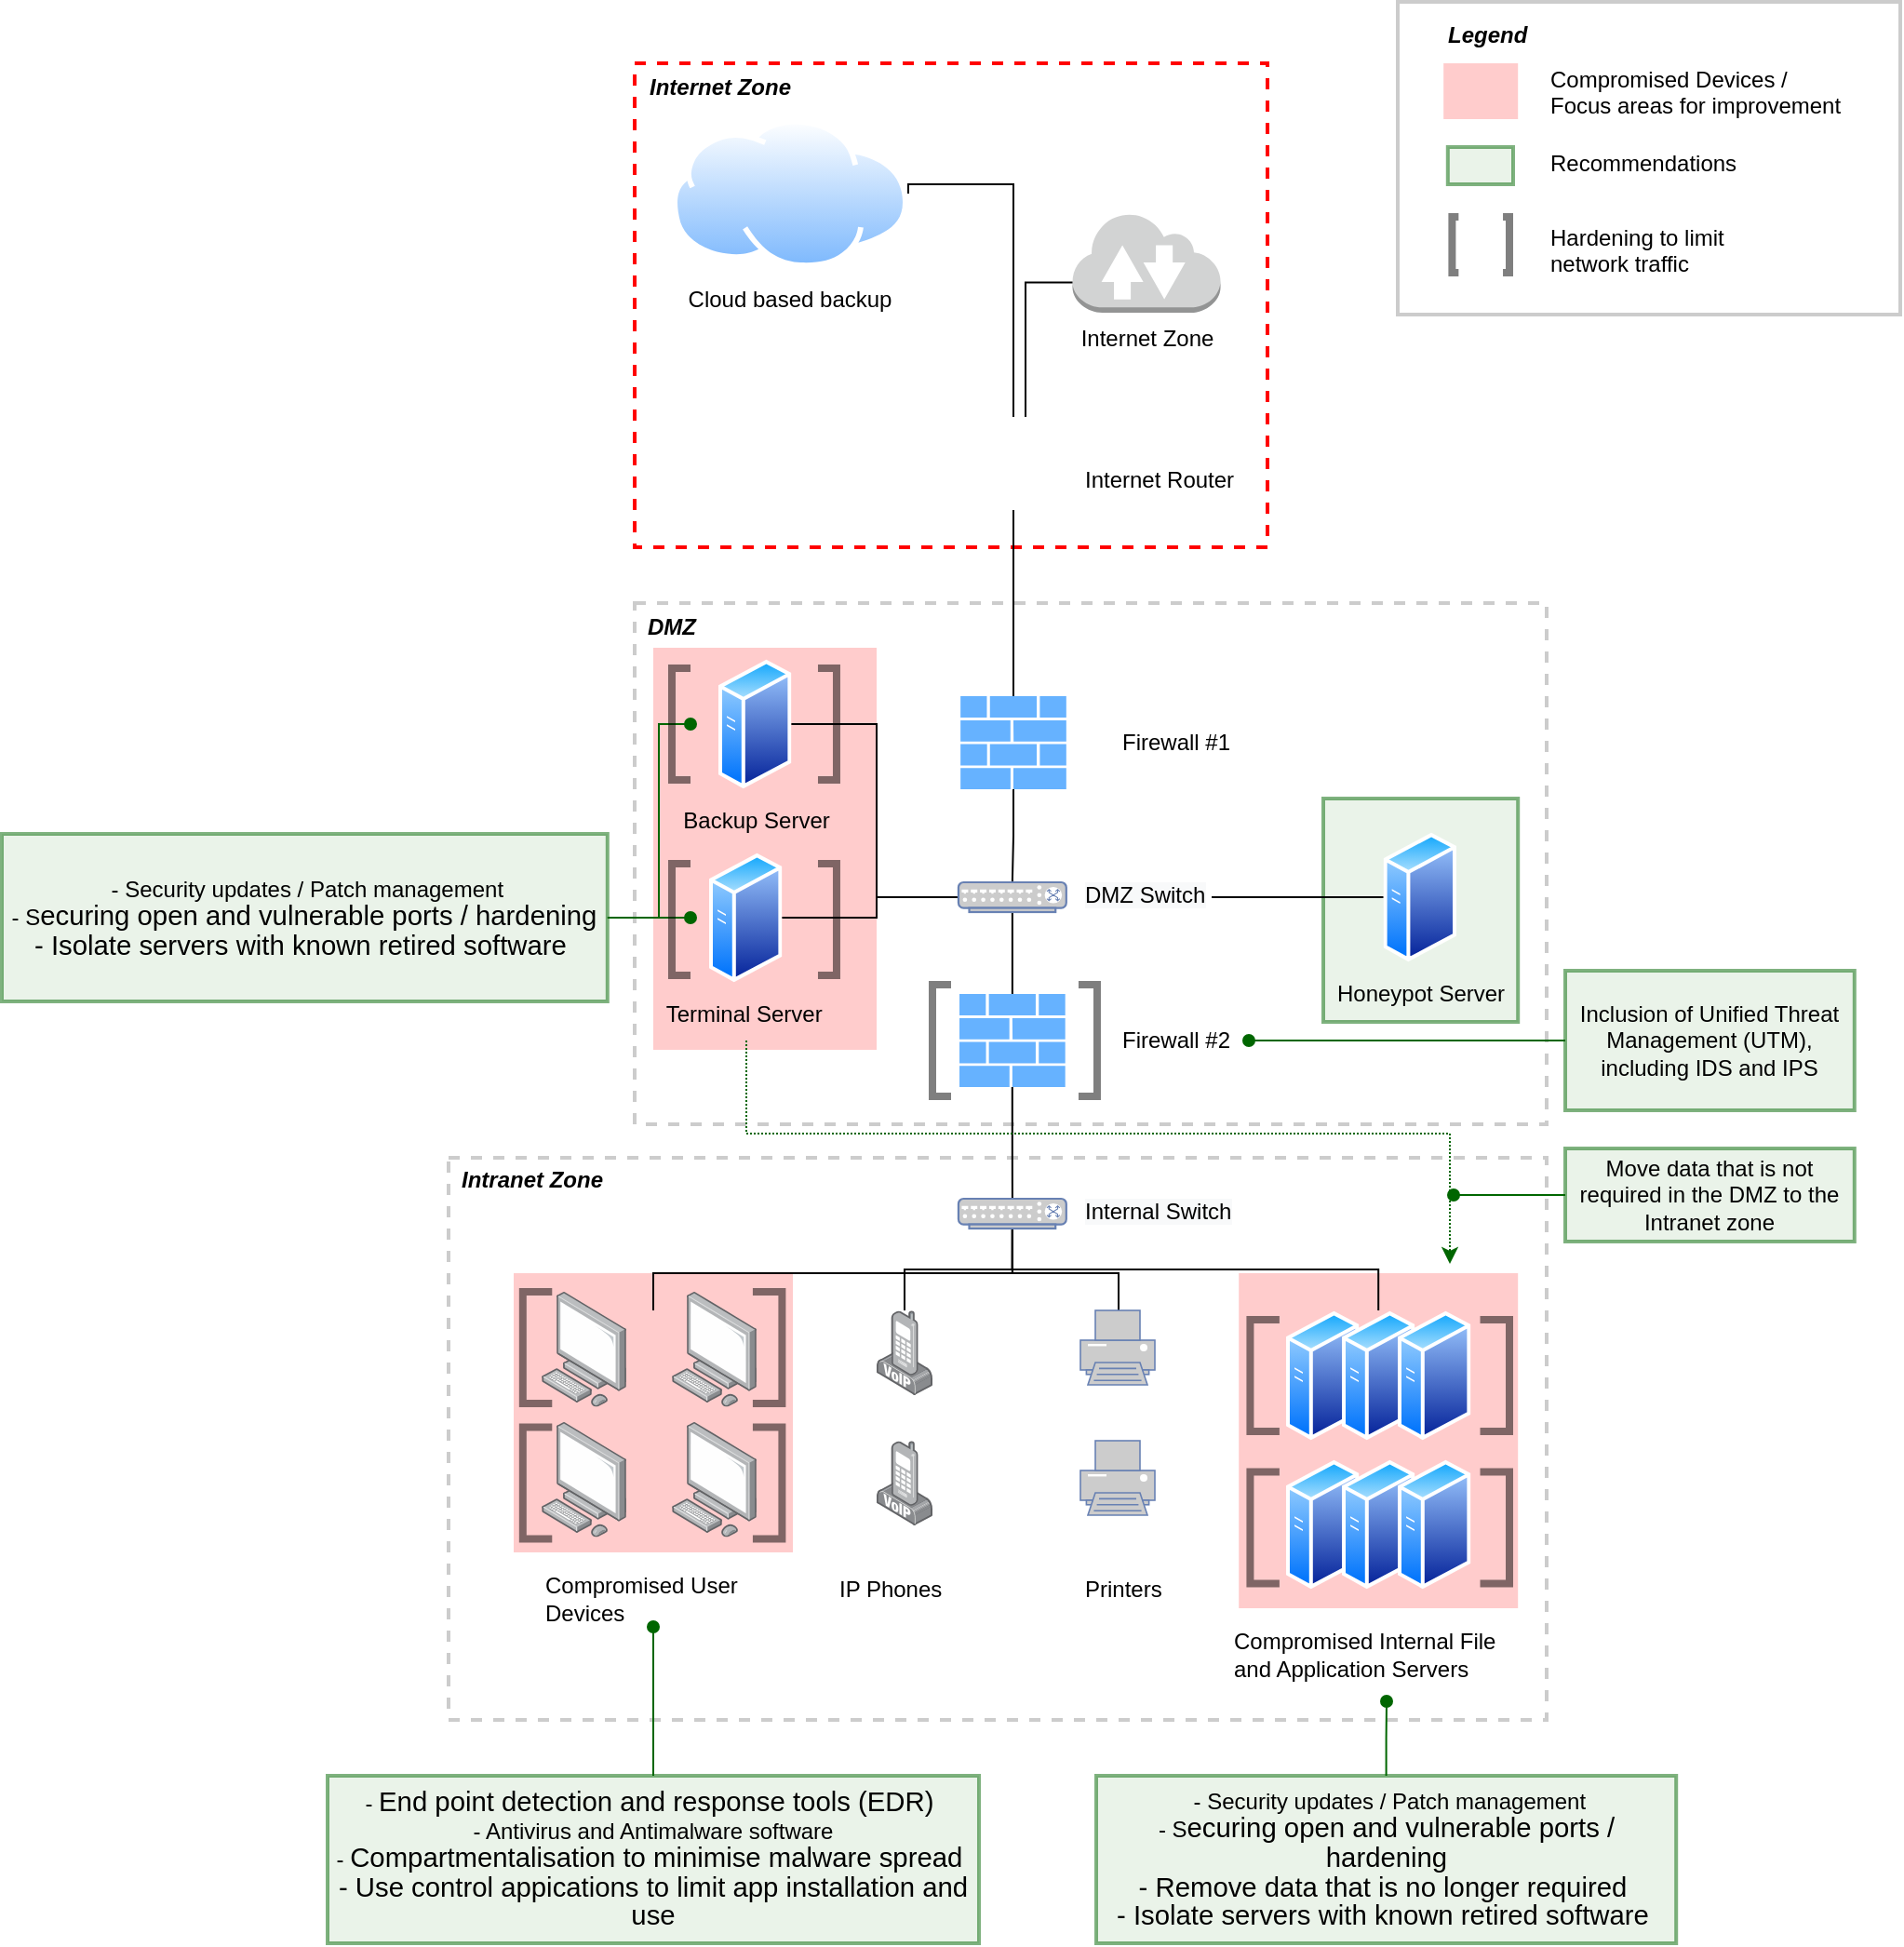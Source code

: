 <mxfile version="18.0.1" type="github">
  <diagram id="l8hXMBHkgcEJcSW0mbfh" name="Page-1">
    <mxGraphModel dx="1153" dy="1435" grid="1" gridSize="10" guides="1" tooltips="1" connect="1" arrows="1" fold="1" page="1" pageScale="1" pageWidth="1169" pageHeight="827" math="0" shadow="0">
      <root>
        <mxCell id="0" />
        <mxCell id="1" parent="0" />
        <mxCell id="9ZJ48KXjJRt2zyMgK82v-112" value="" style="whiteSpace=wrap;html=1;labelBackgroundColor=none;labelBorderColor=none;strokeColor=#006600;strokeWidth=2;fillColor=#d5e8d4;opacity=50;align=center;" parent="1" vertex="1">
          <mxGeometry x="840" y="-390" width="104.6" height="120" as="geometry" />
        </mxCell>
        <mxCell id="9ZJ48KXjJRt2zyMgK82v-65" value="" style="whiteSpace=wrap;html=1;fillColor=none;dashed=1;strokeColor=#CCCCCC;strokeWidth=2;" parent="1" vertex="1">
          <mxGeometry x="470" y="-495" width="490" height="280" as="geometry" />
        </mxCell>
        <mxCell id="9ZJ48KXjJRt2zyMgK82v-71" value="" style="whiteSpace=wrap;html=1;dashed=1;strokeColor=none;strokeWidth=4;fillColor=#FF0000;opacity=20;" parent="1" vertex="1">
          <mxGeometry x="480" y="-471" width="120" height="216" as="geometry" />
        </mxCell>
        <mxCell id="9ZJ48KXjJRt2zyMgK82v-70" value="" style="whiteSpace=wrap;html=1;dashed=1;strokeColor=none;strokeWidth=4;fillColor=#FF0000;opacity=20;" parent="1" vertex="1">
          <mxGeometry x="794.6" y="-135" width="150" height="180" as="geometry" />
        </mxCell>
        <mxCell id="9ZJ48KXjJRt2zyMgK82v-69" value="" style="whiteSpace=wrap;html=1;dashed=1;strokeColor=none;strokeWidth=4;fillColor=#FF0000;opacity=20;" parent="1" vertex="1">
          <mxGeometry x="405" y="-135" width="150" height="150" as="geometry" />
        </mxCell>
        <mxCell id="9ZJ48KXjJRt2zyMgK82v-67" value="" style="whiteSpace=wrap;html=1;fillColor=none;dashed=1;strokeColor=#FF0000;strokeWidth=2;" parent="1" vertex="1">
          <mxGeometry x="470" y="-785" width="340" height="260" as="geometry" />
        </mxCell>
        <mxCell id="9ZJ48KXjJRt2zyMgK82v-63" value="" style="whiteSpace=wrap;html=1;fillColor=none;dashed=1;strokeColor=#CCCCCC;strokeWidth=2;" parent="1" vertex="1">
          <mxGeometry x="370" y="-197" width="590" height="302" as="geometry" />
        </mxCell>
        <mxCell id="9ZJ48KXjJRt2zyMgK82v-1" value="Cloud based backup" style="aspect=fixed;perimeter=ellipsePerimeter;html=1;align=center;shadow=0;dashed=0;spacingTop=3;image;image=img/lib/active_directory/internet_cloud.svg;" parent="1" vertex="1">
          <mxGeometry x="490" y="-755" width="126.99" height="80" as="geometry" />
        </mxCell>
        <mxCell id="9ZJ48KXjJRt2zyMgK82v-2" value="Internet Zone" style="outlineConnect=0;dashed=0;verticalLabelPosition=bottom;verticalAlign=top;align=center;html=1;shape=mxgraph.aws3.internet_2;fillColor=#D2D3D3;gradientColor=none;" parent="1" vertex="1">
          <mxGeometry x="705.25" y="-705" width="79.5" height="54" as="geometry" />
        </mxCell>
        <mxCell id="9ZJ48KXjJRt2zyMgK82v-50" style="edgeStyle=orthogonalEdgeStyle;rounded=0;orthogonalLoop=1;jettySize=auto;html=1;entryX=0;entryY=0.7;entryDx=0;entryDy=0;entryPerimeter=0;endArrow=none;endFill=0;" parent="1" source="9ZJ48KXjJRt2zyMgK82v-4" target="9ZJ48KXjJRt2zyMgK82v-2" edge="1">
          <mxGeometry relative="1" as="geometry">
            <Array as="points">
              <mxPoint x="680" y="-667" />
            </Array>
          </mxGeometry>
        </mxCell>
        <mxCell id="9ZJ48KXjJRt2zyMgK82v-51" style="edgeStyle=orthogonalEdgeStyle;rounded=0;orthogonalLoop=1;jettySize=auto;html=1;entryX=1;entryY=0.5;entryDx=0;entryDy=0;endArrow=none;endFill=0;" parent="1" source="9ZJ48KXjJRt2zyMgK82v-4" target="9ZJ48KXjJRt2zyMgK82v-1" edge="1">
          <mxGeometry relative="1" as="geometry">
            <Array as="points">
              <mxPoint x="674" y="-720" />
            </Array>
          </mxGeometry>
        </mxCell>
        <mxCell id="9ZJ48KXjJRt2zyMgK82v-4" value="" style="shape=image;html=1;verticalAlign=top;verticalLabelPosition=bottom;labelBackgroundColor=#ffffff;imageAspect=0;aspect=fixed;image=https://cdn1.iconfinder.com/data/icons/computer-hardware-cute-style-vol-1/52/device__wifi__signal__wireless__connection__internet__router-128.png;imageBackground=none;" parent="1" vertex="1">
          <mxGeometry x="648.49" y="-595" width="50" height="50" as="geometry" />
        </mxCell>
        <mxCell id="9ZJ48KXjJRt2zyMgK82v-48" style="edgeStyle=orthogonalEdgeStyle;rounded=0;orthogonalLoop=1;jettySize=auto;html=1;entryX=0.5;entryY=0;entryDx=0;entryDy=0;entryPerimeter=0;endArrow=none;endFill=0;" parent="1" source="9ZJ48KXjJRt2zyMgK82v-5" target="9ZJ48KXjJRt2zyMgK82v-27" edge="1">
          <mxGeometry relative="1" as="geometry" />
        </mxCell>
        <mxCell id="9ZJ48KXjJRt2zyMgK82v-49" style="edgeStyle=orthogonalEdgeStyle;rounded=0;orthogonalLoop=1;jettySize=auto;html=1;exitX=0.5;exitY=0;exitDx=0;exitDy=0;exitPerimeter=0;entryX=0.5;entryY=1;entryDx=0;entryDy=0;endArrow=none;endFill=0;" parent="1" source="9ZJ48KXjJRt2zyMgK82v-5" target="9ZJ48KXjJRt2zyMgK82v-4" edge="1">
          <mxGeometry relative="1" as="geometry" />
        </mxCell>
        <mxCell id="9ZJ48KXjJRt2zyMgK82v-5" value="" style="sketch=0;aspect=fixed;pointerEvents=1;shadow=0;dashed=0;html=1;strokeColor=none;labelPosition=center;verticalLabelPosition=bottom;verticalAlign=top;align=center;fillColor=#66B2FF;shape=mxgraph.mscae.enterprise.firewall" parent="1" vertex="1">
          <mxGeometry x="645.08" y="-445" width="56.82" height="50" as="geometry" />
        </mxCell>
        <mxCell id="9ZJ48KXjJRt2zyMgK82v-46" style="edgeStyle=orthogonalEdgeStyle;rounded=0;orthogonalLoop=1;jettySize=auto;html=1;endArrow=none;endFill=0;" parent="1" source="9ZJ48KXjJRt2zyMgK82v-9" target="9ZJ48KXjJRt2zyMgK82v-28" edge="1">
          <mxGeometry relative="1" as="geometry" />
        </mxCell>
        <mxCell id="9ZJ48KXjJRt2zyMgK82v-9" value="" style="sketch=0;aspect=fixed;pointerEvents=1;shadow=0;dashed=0;html=1;strokeColor=none;labelPosition=center;verticalLabelPosition=bottom;verticalAlign=top;align=center;fillColor=#66B2FF;shape=mxgraph.mscae.enterprise.firewall" parent="1" vertex="1">
          <mxGeometry x="644.52" y="-285" width="56.82" height="50" as="geometry" />
        </mxCell>
        <mxCell id="9ZJ48KXjJRt2zyMgK82v-19" value="" style="points=[];aspect=fixed;html=1;align=center;shadow=0;dashed=0;image;image=img/lib/allied_telesis/computer_and_terminals/VOIP_IP_phone.svg;fillColor=#3399FF;" parent="1" vertex="1">
          <mxGeometry x="600" y="-115" width="30" height="45.6" as="geometry" />
        </mxCell>
        <mxCell id="9ZJ48KXjJRt2zyMgK82v-20" value="Backup Server" style="aspect=fixed;perimeter=ellipsePerimeter;html=1;align=center;shadow=0;dashed=0;spacingTop=3;image;image=img/lib/active_directory/generic_server.svg;fillColor=#3399FF;labelBackgroundColor=none;" parent="1" vertex="1">
          <mxGeometry x="515" y="-465" width="39.2" height="70" as="geometry" />
        </mxCell>
        <mxCell id="9ZJ48KXjJRt2zyMgK82v-104" style="edgeStyle=elbowEdgeStyle;rounded=0;orthogonalLoop=1;jettySize=auto;html=1;startArrow=none;startFill=0;endArrow=classic;endFill=1;strokeColor=#006600;elbow=vertical;dashed=1;dashPattern=1 1;" parent="1" edge="1">
          <mxGeometry relative="1" as="geometry">
            <mxPoint x="530" y="-260" as="sourcePoint" />
            <mxPoint x="908" y="-140" as="targetPoint" />
            <Array as="points">
              <mxPoint x="720" y="-210" />
            </Array>
          </mxGeometry>
        </mxCell>
        <mxCell id="9ZJ48KXjJRt2zyMgK82v-22" value="Terminal Server&amp;nbsp;" style="aspect=fixed;perimeter=ellipsePerimeter;html=1;align=center;shadow=0;dashed=0;spacingTop=3;image;image=img/lib/active_directory/generic_server.svg;fillColor=#3399FF;labelBackgroundColor=none;" parent="1" vertex="1">
          <mxGeometry x="510" y="-361" width="39.2" height="70" as="geometry" />
        </mxCell>
        <mxCell id="9ZJ48KXjJRt2zyMgK82v-24" value="" style="aspect=fixed;perimeter=ellipsePerimeter;html=1;align=center;shadow=0;dashed=0;spacingTop=3;image;image=img/lib/active_directory/generic_server.svg;fillColor=#3399FF;" parent="1" vertex="1">
          <mxGeometry x="820" y="-115" width="39.2" height="70" as="geometry" />
        </mxCell>
        <mxCell id="9ZJ48KXjJRt2zyMgK82v-25" value="" style="aspect=fixed;perimeter=ellipsePerimeter;html=1;align=center;shadow=0;dashed=0;spacingTop=3;image;image=img/lib/active_directory/generic_server.svg;fillColor=#3399FF;" parent="1" vertex="1">
          <mxGeometry x="820" y="-35" width="39.2" height="70" as="geometry" />
        </mxCell>
        <mxCell id="9ZJ48KXjJRt2zyMgK82v-47" style="edgeStyle=orthogonalEdgeStyle;rounded=0;orthogonalLoop=1;jettySize=auto;html=1;exitX=0.5;exitY=1;exitDx=0;exitDy=0;exitPerimeter=0;entryX=0.5;entryY=0;entryDx=0;entryDy=0;entryPerimeter=0;endArrow=none;endFill=0;" parent="1" source="9ZJ48KXjJRt2zyMgK82v-27" target="9ZJ48KXjJRt2zyMgK82v-9" edge="1">
          <mxGeometry relative="1" as="geometry" />
        </mxCell>
        <mxCell id="9ZJ48KXjJRt2zyMgK82v-52" style="edgeStyle=orthogonalEdgeStyle;rounded=0;orthogonalLoop=1;jettySize=auto;html=1;entryX=1;entryY=0.5;entryDx=0;entryDy=0;endArrow=none;endFill=0;" parent="1" source="9ZJ48KXjJRt2zyMgK82v-27" target="9ZJ48KXjJRt2zyMgK82v-20" edge="1">
          <mxGeometry relative="1" as="geometry">
            <Array as="points">
              <mxPoint x="600" y="-337" />
              <mxPoint x="600" y="-430" />
            </Array>
          </mxGeometry>
        </mxCell>
        <mxCell id="9ZJ48KXjJRt2zyMgK82v-53" style="edgeStyle=orthogonalEdgeStyle;rounded=0;orthogonalLoop=1;jettySize=auto;html=1;endArrow=none;endFill=0;" parent="1" source="9ZJ48KXjJRt2zyMgK82v-27" target="9ZJ48KXjJRt2zyMgK82v-22" edge="1">
          <mxGeometry relative="1" as="geometry">
            <Array as="points">
              <mxPoint x="600" y="-337" />
              <mxPoint x="600" y="-326" />
            </Array>
          </mxGeometry>
        </mxCell>
        <mxCell id="9ZJ48KXjJRt2zyMgK82v-27" value="" style="fontColor=#0066CC;verticalAlign=top;verticalLabelPosition=bottom;labelPosition=center;align=center;html=1;outlineConnect=0;fillColor=#CCCCCC;strokeColor=#6881B3;gradientColor=none;gradientDirection=north;strokeWidth=2;shape=mxgraph.networks.switch;" parent="1" vertex="1">
          <mxGeometry x="643.97" y="-345" width="57.93" height="16" as="geometry" />
        </mxCell>
        <mxCell id="9ZJ48KXjJRt2zyMgK82v-41" style="edgeStyle=orthogonalEdgeStyle;rounded=0;orthogonalLoop=1;jettySize=auto;html=1;exitX=0.5;exitY=1;exitDx=0;exitDy=0;exitPerimeter=0;endArrow=none;endFill=0;" parent="1" source="9ZJ48KXjJRt2zyMgK82v-28" target="9ZJ48KXjJRt2zyMgK82v-37" edge="1">
          <mxGeometry relative="1" as="geometry" />
        </mxCell>
        <mxCell id="9ZJ48KXjJRt2zyMgK82v-43" style="edgeStyle=orthogonalEdgeStyle;rounded=0;orthogonalLoop=1;jettySize=auto;html=1;exitX=0.5;exitY=1;exitDx=0;exitDy=0;exitPerimeter=0;endArrow=none;endFill=0;" parent="1" source="9ZJ48KXjJRt2zyMgK82v-28" target="9ZJ48KXjJRt2zyMgK82v-19" edge="1">
          <mxGeometry relative="1" as="geometry" />
        </mxCell>
        <mxCell id="9ZJ48KXjJRt2zyMgK82v-44" style="edgeStyle=orthogonalEdgeStyle;rounded=0;orthogonalLoop=1;jettySize=auto;html=1;endArrow=none;endFill=0;" parent="1" source="9ZJ48KXjJRt2zyMgK82v-28" target="9ZJ48KXjJRt2zyMgK82v-29" edge="1">
          <mxGeometry relative="1" as="geometry">
            <Array as="points">
              <mxPoint x="673" y="-135" />
              <mxPoint x="730" y="-135" />
            </Array>
          </mxGeometry>
        </mxCell>
        <mxCell id="9ZJ48KXjJRt2zyMgK82v-45" style="edgeStyle=orthogonalEdgeStyle;rounded=0;orthogonalLoop=1;jettySize=auto;html=1;endArrow=none;endFill=0;" parent="1" source="9ZJ48KXjJRt2zyMgK82v-28" edge="1">
          <mxGeometry relative="1" as="geometry">
            <mxPoint x="480" y="-115" as="targetPoint" />
            <Array as="points">
              <mxPoint x="673" y="-135" />
              <mxPoint x="480" y="-135" />
            </Array>
          </mxGeometry>
        </mxCell>
        <mxCell id="9ZJ48KXjJRt2zyMgK82v-28" value="" style="fontColor=#0066CC;verticalAlign=top;verticalLabelPosition=bottom;labelPosition=center;align=center;html=1;outlineConnect=0;fillColor=#CCCCCC;strokeColor=#6881B3;gradientColor=none;gradientDirection=north;strokeWidth=2;shape=mxgraph.networks.switch;" parent="1" vertex="1">
          <mxGeometry x="643.97" y="-175" width="57.93" height="16" as="geometry" />
        </mxCell>
        <mxCell id="9ZJ48KXjJRt2zyMgK82v-29" value="" style="fontColor=#0066CC;verticalAlign=top;verticalLabelPosition=bottom;labelPosition=center;align=center;html=1;outlineConnect=0;fillColor=#CCCCCC;strokeColor=#6881B3;gradientColor=none;gradientDirection=north;strokeWidth=2;shape=mxgraph.networks.printer;" parent="1" vertex="1">
          <mxGeometry x="709.5" y="-115" width="40" height="40" as="geometry" />
        </mxCell>
        <mxCell id="9ZJ48KXjJRt2zyMgK82v-30" value="" style="points=[];aspect=fixed;html=1;align=center;shadow=0;dashed=0;image;image=img/lib/allied_telesis/computer_and_terminals/Personal_Computer.svg;fillColor=#3399FF;" parent="1" vertex="1">
          <mxGeometry x="490" y="-125" width="45.6" height="61.8" as="geometry" />
        </mxCell>
        <mxCell id="9ZJ48KXjJRt2zyMgK82v-32" value="" style="points=[];aspect=fixed;html=1;align=center;shadow=0;dashed=0;image;image=img/lib/allied_telesis/computer_and_terminals/Personal_Computer.svg;fillColor=#3399FF;" parent="1" vertex="1">
          <mxGeometry x="420" y="-125" width="45.6" height="61.8" as="geometry" />
        </mxCell>
        <mxCell id="9ZJ48KXjJRt2zyMgK82v-33" value="" style="points=[];aspect=fixed;html=1;align=center;shadow=0;dashed=0;image;image=img/lib/allied_telesis/computer_and_terminals/VOIP_IP_phone.svg;fillColor=#3399FF;" parent="1" vertex="1">
          <mxGeometry x="600" y="-45" width="30" height="45.6" as="geometry" />
        </mxCell>
        <mxCell id="9ZJ48KXjJRt2zyMgK82v-34" value="" style="fontColor=#0066CC;verticalAlign=top;verticalLabelPosition=bottom;labelPosition=center;align=center;html=1;outlineConnect=0;fillColor=#CCCCCC;strokeColor=#6881B3;gradientColor=none;gradientDirection=north;strokeWidth=2;shape=mxgraph.networks.printer;" parent="1" vertex="1">
          <mxGeometry x="709.5" y="-45" width="40" height="40" as="geometry" />
        </mxCell>
        <mxCell id="9ZJ48KXjJRt2zyMgK82v-35" value="" style="points=[];aspect=fixed;html=1;align=center;shadow=0;dashed=0;image;image=img/lib/allied_telesis/computer_and_terminals/Personal_Computer.svg;fillColor=#3399FF;" parent="1" vertex="1">
          <mxGeometry x="490" y="-55" width="45.6" height="61.8" as="geometry" />
        </mxCell>
        <mxCell id="9ZJ48KXjJRt2zyMgK82v-36" value="" style="points=[];aspect=fixed;html=1;align=center;shadow=0;dashed=0;image;image=img/lib/allied_telesis/computer_and_terminals/Personal_Computer.svg;fillColor=#3399FF;" parent="1" vertex="1">
          <mxGeometry x="420" y="-55" width="45.6" height="61.8" as="geometry" />
        </mxCell>
        <mxCell id="9ZJ48KXjJRt2zyMgK82v-37" value="" style="aspect=fixed;perimeter=ellipsePerimeter;html=1;align=center;shadow=0;dashed=0;spacingTop=3;image;image=img/lib/active_directory/generic_server.svg;fillColor=#3399FF;" parent="1" vertex="1">
          <mxGeometry x="850" y="-115" width="39.2" height="70" as="geometry" />
        </mxCell>
        <mxCell id="9ZJ48KXjJRt2zyMgK82v-38" value="" style="aspect=fixed;perimeter=ellipsePerimeter;html=1;align=center;shadow=0;dashed=0;spacingTop=3;image;image=img/lib/active_directory/generic_server.svg;fillColor=#3399FF;" parent="1" vertex="1">
          <mxGeometry x="850" y="-35" width="39.2" height="70" as="geometry" />
        </mxCell>
        <mxCell id="9ZJ48KXjJRt2zyMgK82v-39" value="" style="aspect=fixed;perimeter=ellipsePerimeter;html=1;align=center;shadow=0;dashed=0;spacingTop=3;image;image=img/lib/active_directory/generic_server.svg;fillColor=#3399FF;" parent="1" vertex="1">
          <mxGeometry x="880" y="-115" width="39.2" height="70" as="geometry" />
        </mxCell>
        <mxCell id="9ZJ48KXjJRt2zyMgK82v-40" value="" style="aspect=fixed;perimeter=ellipsePerimeter;html=1;align=center;shadow=0;dashed=0;spacingTop=3;image;image=img/lib/active_directory/generic_server.svg;fillColor=#3399FF;" parent="1" vertex="1">
          <mxGeometry x="880" y="-35" width="39.2" height="70" as="geometry" />
        </mxCell>
        <mxCell id="9ZJ48KXjJRt2zyMgK82v-54" value="Firewall #1" style="text;html=1;resizable=0;autosize=1;align=left;verticalAlign=middle;points=[];fillColor=none;strokeColor=none;rounded=0;" parent="1" vertex="1">
          <mxGeometry x="730" y="-430" width="70" height="20" as="geometry" />
        </mxCell>
        <mxCell id="9ZJ48KXjJRt2zyMgK82v-55" value="Firewall #2" style="text;html=1;resizable=0;autosize=1;align=left;verticalAlign=middle;points=[];fillColor=none;strokeColor=none;rounded=0;" parent="1" vertex="1">
          <mxGeometry x="730" y="-270" width="70" height="20" as="geometry" />
        </mxCell>
        <mxCell id="9ZJ48KXjJRt2zyMgK82v-117" style="edgeStyle=orthogonalEdgeStyle;shape=connector;rounded=0;orthogonalLoop=1;jettySize=auto;html=1;labelBackgroundColor=default;fontFamily=Helvetica;fontSize=11;fontColor=default;startArrow=none;startFill=0;endArrow=none;endFill=0;strokeColor=default;" parent="1" source="9ZJ48KXjJRt2zyMgK82v-56" target="9ZJ48KXjJRt2zyMgK82v-108" edge="1">
          <mxGeometry relative="1" as="geometry" />
        </mxCell>
        <mxCell id="9ZJ48KXjJRt2zyMgK82v-56" value="&lt;span style=&quot;font-family: &amp;#34;helvetica&amp;#34; ; font-size: 12px ; font-style: normal ; font-weight: 400 ; letter-spacing: normal ; text-indent: 0px ; text-transform: none ; word-spacing: 0px ; background-color: rgb(248 , 249 , 250) ; display: inline ; float: none&quot;&gt;DMZ Switch&lt;/span&gt;" style="text;whiteSpace=wrap;html=1;align=left;" parent="1" vertex="1">
          <mxGeometry x="710" y="-352" width="70" height="30" as="geometry" />
        </mxCell>
        <mxCell id="9ZJ48KXjJRt2zyMgK82v-57" value="&lt;span style=&quot;color: rgb(0, 0, 0); font-family: helvetica; font-size: 12px; font-style: normal; font-weight: 400; letter-spacing: normal; text-indent: 0px; text-transform: none; word-spacing: 0px; background-color: rgb(255, 255, 255); display: inline; float: none;&quot;&gt;Internet Router&lt;/span&gt;" style="text;whiteSpace=wrap;html=1;align=left;" parent="1" vertex="1">
          <mxGeometry x="710" y="-575" width="110" height="30" as="geometry" />
        </mxCell>
        <mxCell id="9ZJ48KXjJRt2zyMgK82v-58" value="&lt;span style=&quot;font-family: &amp;#34;helvetica&amp;#34; ; font-size: 12px ; font-style: normal ; font-weight: 400 ; letter-spacing: normal ; text-indent: 0px ; text-transform: none ; word-spacing: 0px ; background-color: rgb(248 , 249 , 250) ; display: inline ; float: none&quot;&gt;Internal Switch&lt;/span&gt;" style="text;whiteSpace=wrap;html=1;align=left;" parent="1" vertex="1">
          <mxGeometry x="710" y="-182" width="90" height="30" as="geometry" />
        </mxCell>
        <mxCell id="9ZJ48KXjJRt2zyMgK82v-59" value="Compromised User &lt;br&gt;Devices" style="text;html=1;resizable=0;autosize=1;align=left;verticalAlign=middle;points=[];fillColor=none;strokeColor=none;rounded=0;" parent="1" vertex="1">
          <mxGeometry x="420" y="25" width="120" height="30" as="geometry" />
        </mxCell>
        <mxCell id="9ZJ48KXjJRt2zyMgK82v-60" value="IP Phones" style="text;html=1;resizable=0;autosize=1;align=left;verticalAlign=middle;points=[];fillColor=none;strokeColor=none;rounded=0;" parent="1" vertex="1">
          <mxGeometry x="578.49" y="25" width="70" height="20" as="geometry" />
        </mxCell>
        <mxCell id="9ZJ48KXjJRt2zyMgK82v-61" value="Printers" style="text;html=1;resizable=0;autosize=1;align=left;verticalAlign=middle;points=[];fillColor=none;strokeColor=none;rounded=0;" parent="1" vertex="1">
          <mxGeometry x="709.5" y="25" width="60" height="20" as="geometry" />
        </mxCell>
        <mxCell id="9ZJ48KXjJRt2zyMgK82v-62" value="Compromised Internal File &lt;br&gt;and Application Servers" style="text;html=1;resizable=0;autosize=1;align=left;verticalAlign=middle;points=[];fillColor=none;strokeColor=none;rounded=0;" parent="1" vertex="1">
          <mxGeometry x="789.6" y="55" width="160" height="30" as="geometry" />
        </mxCell>
        <mxCell id="9ZJ48KXjJRt2zyMgK82v-64" value="Intranet Zone" style="text;html=1;resizable=0;autosize=1;align=left;verticalAlign=middle;points=[];fillColor=none;strokeColor=none;rounded=0;fontStyle=3" parent="1" vertex="1">
          <mxGeometry x="375" y="-195" width="90" height="20" as="geometry" />
        </mxCell>
        <mxCell id="9ZJ48KXjJRt2zyMgK82v-66" value="DMZ" style="text;html=1;resizable=0;autosize=1;align=left;verticalAlign=middle;points=[];fillColor=none;strokeColor=none;rounded=0;fontStyle=3" parent="1" vertex="1">
          <mxGeometry x="475" y="-492" width="40" height="20" as="geometry" />
        </mxCell>
        <mxCell id="9ZJ48KXjJRt2zyMgK82v-68" value="Internet Zone" style="text;html=1;resizable=0;autosize=1;align=left;verticalAlign=middle;points=[];fillColor=none;strokeColor=none;rounded=0;fontStyle=3" parent="1" vertex="1">
          <mxGeometry x="475.8" y="-782" width="90" height="20" as="geometry" />
        </mxCell>
        <mxCell id="9ZJ48KXjJRt2zyMgK82v-72" value="" style="whiteSpace=wrap;html=1;dashed=1;strokeColor=none;strokeWidth=4;fillColor=#FF0000;opacity=20;labelBorderColor=none;" parent="1" vertex="1">
          <mxGeometry x="904.6" y="-785" width="40" height="30" as="geometry" />
        </mxCell>
        <mxCell id="9ZJ48KXjJRt2zyMgK82v-73" value="&lt;span style=&quot;color: rgb(0 , 0 , 0) ; font-family: &amp;quot;helvetica&amp;quot; ; font-size: 12px ; font-style: normal ; font-weight: 400 ; letter-spacing: normal ; text-indent: 0px ; text-transform: none ; word-spacing: 0px ; background-color: rgb(255 , 255 , 255) ; display: inline ; float: none&quot;&gt;Compromised Devices / Focus areas for improvement&lt;/span&gt;" style="text;whiteSpace=wrap;html=1;align=left;" parent="1" vertex="1">
          <mxGeometry x="960" y="-790" width="160" height="30" as="geometry" />
        </mxCell>
        <mxCell id="9ZJ48KXjJRt2zyMgK82v-85" style="edgeStyle=orthogonalEdgeStyle;rounded=0;orthogonalLoop=1;jettySize=auto;html=1;startArrow=none;startFill=0;endArrow=oval;endFill=1;strokeColor=#006600;" parent="1" source="9ZJ48KXjJRt2zyMgK82v-76" target="9ZJ48KXjJRt2zyMgK82v-59" edge="1">
          <mxGeometry relative="1" as="geometry" />
        </mxCell>
        <mxCell id="9ZJ48KXjJRt2zyMgK82v-76" value="-&amp;nbsp;&lt;span style=&quot;font-size: 11.0pt ; line-height: 107% ; font-family: &amp;quot;calibri&amp;quot; , sans-serif&quot;&gt;End&amp;nbsp;point detection and response tools (EDR)&amp;nbsp;&lt;/span&gt;&lt;br&gt;- Antivirus and Antimalware software&lt;br&gt;-&amp;nbsp;&lt;span style=&quot;font-size: 11.0pt ; line-height: 107% ; font-family: &amp;quot;calibri&amp;quot; , sans-serif&quot;&gt;Compartmentalisation to minimise malware spread&amp;nbsp;&lt;br&gt;- Use control appications to limit app installation and use&lt;br&gt;&lt;/span&gt;" style="whiteSpace=wrap;html=1;labelBackgroundColor=none;labelBorderColor=none;strokeColor=#006600;strokeWidth=2;fillColor=#d5e8d4;opacity=50;align=center;" parent="1" vertex="1">
          <mxGeometry x="305" y="135" width="350" height="90" as="geometry" />
        </mxCell>
        <mxCell id="9ZJ48KXjJRt2zyMgK82v-86" style="edgeStyle=orthogonalEdgeStyle;rounded=0;orthogonalLoop=1;jettySize=auto;html=1;startArrow=none;startFill=0;endArrow=oval;endFill=1;strokeColor=#006600;" parent="1" source="9ZJ48KXjJRt2zyMgK82v-77" edge="1">
          <mxGeometry relative="1" as="geometry">
            <mxPoint x="874" y="95" as="targetPoint" />
          </mxGeometry>
        </mxCell>
        <mxCell id="9ZJ48KXjJRt2zyMgK82v-77" value="&amp;nbsp;- Security updates / Patch management&lt;br&gt;- S&lt;span style=&quot;font-size: 11pt ; line-height: 15.693px ; font-family: &amp;#34;calibri&amp;#34; , sans-serif&quot;&gt;ecuring open and vulnerable ports / hardening&lt;br&gt;-&amp;nbsp;&lt;span style=&quot;font-size: 11pt ; line-height: 15.693px&quot;&gt;Remove data that is no longer required&amp;nbsp;&lt;br&gt;&lt;/span&gt;-&amp;nbsp;&lt;span style=&quot;font-size: 11pt ; line-height: 15.693px&quot;&gt;Isolate&amp;nbsp;servers with known retired software&amp;nbsp;&lt;/span&gt;&lt;/span&gt;" style="whiteSpace=wrap;html=1;labelBackgroundColor=none;labelBorderColor=none;strokeColor=#006600;strokeWidth=2;fillColor=#d5e8d4;opacity=50;align=center;" parent="1" vertex="1">
          <mxGeometry x="718" y="135" width="311.6" height="90" as="geometry" />
        </mxCell>
        <mxCell id="9ZJ48KXjJRt2zyMgK82v-84" style="edgeStyle=orthogonalEdgeStyle;rounded=0;orthogonalLoop=1;jettySize=auto;html=1;startArrow=none;startFill=0;endArrow=oval;endFill=1;strokeColor=#006600;" parent="1" source="9ZJ48KXjJRt2zyMgK82v-78" edge="1">
          <mxGeometry relative="1" as="geometry">
            <mxPoint x="500" y="-326" as="targetPoint" />
          </mxGeometry>
        </mxCell>
        <mxCell id="9ZJ48KXjJRt2zyMgK82v-91" style="edgeStyle=orthogonalEdgeStyle;rounded=0;orthogonalLoop=1;jettySize=auto;html=1;startArrow=none;startFill=0;endArrow=oval;endFill=1;strokeColor=#006600;" parent="1" source="9ZJ48KXjJRt2zyMgK82v-78" edge="1">
          <mxGeometry relative="1" as="geometry">
            <mxPoint x="500" y="-430" as="targetPoint" />
            <Array as="points">
              <mxPoint x="483" y="-326" />
              <mxPoint x="483" y="-430" />
            </Array>
          </mxGeometry>
        </mxCell>
        <mxCell id="9ZJ48KXjJRt2zyMgK82v-78" value="&amp;nbsp;- Security updates / Patch management&lt;br&gt;- S&lt;span style=&quot;font-size: 11.0pt ; line-height: 107% ; font-family: &amp;quot;calibri&amp;quot; , sans-serif&quot;&gt;ecuring open and vulnerable ports / hardening&lt;span style=&quot;font-size: 11.0pt ; line-height: 107% ; font-family: &amp;quot;calibri&amp;quot; , sans-serif&quot;&gt;&lt;br&gt;&lt;/span&gt;-&amp;nbsp;&lt;span style=&quot;font-size: 11.0pt ; line-height: 107% ; font-family: &amp;quot;calibri&amp;quot; , sans-serif&quot;&gt;Isolate&amp;nbsp;servers with known retired software&amp;nbsp;&lt;/span&gt;&lt;br&gt;&lt;/span&gt;" style="whiteSpace=wrap;html=1;labelBackgroundColor=none;labelBorderColor=none;strokeColor=#006600;strokeWidth=2;fillColor=#d5e8d4;opacity=50;align=center;" parent="1" vertex="1">
          <mxGeometry x="130" y="-371" width="325.4" height="90" as="geometry" />
        </mxCell>
        <mxCell id="9ZJ48KXjJRt2zyMgK82v-80" style="edgeStyle=orthogonalEdgeStyle;rounded=0;orthogonalLoop=1;jettySize=auto;html=1;endArrow=oval;endFill=1;startArrow=none;startFill=0;strokeColor=#006600;" parent="1" source="9ZJ48KXjJRt2zyMgK82v-79" target="9ZJ48KXjJRt2zyMgK82v-55" edge="1">
          <mxGeometry relative="1" as="geometry" />
        </mxCell>
        <mxCell id="9ZJ48KXjJRt2zyMgK82v-79" value="Inclusion of Unified Threat Management (UTM), including IDS and IPS" style="whiteSpace=wrap;html=1;labelBackgroundColor=none;labelBorderColor=none;strokeColor=#006600;strokeWidth=2;fillColor=#d5e8d4;opacity=50;align=center;" parent="1" vertex="1">
          <mxGeometry x="970" y="-297.5" width="155.4" height="75" as="geometry" />
        </mxCell>
        <mxCell id="9ZJ48KXjJRt2zyMgK82v-92" value="" style="whiteSpace=wrap;html=1;labelBackgroundColor=none;labelBorderColor=none;strokeColor=#006600;strokeWidth=2;fillColor=#d5e8d4;opacity=50;align=center;" parent="1" vertex="1">
          <mxGeometry x="906.9" y="-740" width="35.1" height="20" as="geometry" />
        </mxCell>
        <mxCell id="9ZJ48KXjJRt2zyMgK82v-93" value="&lt;span style=&quot;color: rgb(0 , 0 , 0) ; font-family: &amp;#34;helvetica&amp;#34; ; font-size: 12px ; font-style: normal ; font-weight: 400 ; letter-spacing: normal ; text-indent: 0px ; text-transform: none ; word-spacing: 0px ; background-color: rgb(255 , 255 , 255) ; display: inline ; float: none&quot;&gt;Recommendations&lt;/span&gt;" style="text;whiteSpace=wrap;html=1;align=left;" parent="1" vertex="1">
          <mxGeometry x="960" y="-745" width="110" height="30" as="geometry" />
        </mxCell>
        <mxCell id="9ZJ48KXjJRt2zyMgK82v-107" style="edgeStyle=orthogonalEdgeStyle;shape=connector;rounded=0;orthogonalLoop=1;jettySize=auto;html=1;labelBackgroundColor=default;fontFamily=Helvetica;fontSize=11;fontColor=default;startArrow=none;startFill=0;endArrow=oval;endFill=1;strokeColor=#006600;" parent="1" source="9ZJ48KXjJRt2zyMgK82v-105" edge="1">
          <mxGeometry relative="1" as="geometry">
            <mxPoint x="910" y="-177" as="targetPoint" />
          </mxGeometry>
        </mxCell>
        <mxCell id="9ZJ48KXjJRt2zyMgK82v-105" value="Move data that is not required in the DMZ to the Intranet zone" style="whiteSpace=wrap;html=1;labelBackgroundColor=none;labelBorderColor=none;strokeColor=#006600;strokeWidth=2;fillColor=#d5e8d4;opacity=50;align=center;" parent="1" vertex="1">
          <mxGeometry x="970" y="-202" width="155.4" height="50" as="geometry" />
        </mxCell>
        <mxCell id="9ZJ48KXjJRt2zyMgK82v-108" value="Honeypot Server" style="aspect=fixed;perimeter=ellipsePerimeter;html=1;align=center;shadow=0;dashed=0;spacingTop=3;image;image=img/lib/active_directory/generic_server.svg;fillColor=#3399FF;labelBackgroundColor=none;" parent="1" vertex="1">
          <mxGeometry x="872.3" y="-372" width="39.2" height="70" as="geometry" />
        </mxCell>
        <mxCell id="yK0vSl5xD6pqp2s1u24u-6" value="" style="group" vertex="1" connectable="0" parent="1">
          <mxGeometry x="490" y="-435" width="88.49" height="10" as="geometry" />
        </mxCell>
        <mxCell id="yK0vSl5xD6pqp2s1u24u-3" style="edgeStyle=elbowEdgeStyle;rounded=0;orthogonalLoop=1;jettySize=auto;html=1;endArrow=none;endFill=0;strokeWidth=4;opacity=50;" edge="1" parent="yK0vSl5xD6pqp2s1u24u-6">
          <mxGeometry relative="1" as="geometry">
            <mxPoint x="10" y="-25" as="sourcePoint" />
            <mxPoint x="10" y="35" as="targetPoint" />
            <Array as="points">
              <mxPoint y="10" />
            </Array>
          </mxGeometry>
        </mxCell>
        <mxCell id="yK0vSl5xD6pqp2s1u24u-5" style="edgeStyle=elbowEdgeStyle;rounded=0;orthogonalLoop=1;jettySize=auto;html=1;endArrow=none;endFill=0;strokeWidth=4;opacity=50;" edge="1" parent="yK0vSl5xD6pqp2s1u24u-6">
          <mxGeometry relative="1" as="geometry">
            <mxPoint x="78.49" y="-25" as="sourcePoint" />
            <mxPoint x="78.49" y="35" as="targetPoint" />
            <Array as="points">
              <mxPoint x="88.49" />
            </Array>
          </mxGeometry>
        </mxCell>
        <mxCell id="yK0vSl5xD6pqp2s1u24u-7" value="" style="group" vertex="1" connectable="0" parent="1">
          <mxGeometry x="490" y="-330" width="88.49" height="10" as="geometry" />
        </mxCell>
        <mxCell id="yK0vSl5xD6pqp2s1u24u-8" style="edgeStyle=elbowEdgeStyle;rounded=0;orthogonalLoop=1;jettySize=auto;html=1;endArrow=none;endFill=0;strokeWidth=4;opacity=50;" edge="1" parent="yK0vSl5xD6pqp2s1u24u-7">
          <mxGeometry relative="1" as="geometry">
            <mxPoint x="10" y="-25" as="sourcePoint" />
            <mxPoint x="10" y="35" as="targetPoint" />
            <Array as="points">
              <mxPoint y="10" />
            </Array>
          </mxGeometry>
        </mxCell>
        <mxCell id="yK0vSl5xD6pqp2s1u24u-9" style="edgeStyle=elbowEdgeStyle;rounded=0;orthogonalLoop=1;jettySize=auto;html=1;endArrow=none;endFill=0;strokeWidth=4;opacity=50;" edge="1" parent="yK0vSl5xD6pqp2s1u24u-7">
          <mxGeometry relative="1" as="geometry">
            <mxPoint x="78.49" y="-25" as="sourcePoint" />
            <mxPoint x="78.49" y="35" as="targetPoint" />
            <Array as="points">
              <mxPoint x="88.49" />
            </Array>
          </mxGeometry>
        </mxCell>
        <mxCell id="yK0vSl5xD6pqp2s1u24u-13" value="" style="group" vertex="1" connectable="0" parent="1">
          <mxGeometry x="630" y="-265" width="88.49" height="10" as="geometry" />
        </mxCell>
        <mxCell id="yK0vSl5xD6pqp2s1u24u-14" style="edgeStyle=elbowEdgeStyle;rounded=0;orthogonalLoop=1;jettySize=auto;html=1;endArrow=none;endFill=0;strokeWidth=4;opacity=50;" edge="1" parent="yK0vSl5xD6pqp2s1u24u-13">
          <mxGeometry relative="1" as="geometry">
            <mxPoint x="10" y="-25" as="sourcePoint" />
            <mxPoint x="10" y="35" as="targetPoint" />
            <Array as="points">
              <mxPoint y="10" />
            </Array>
          </mxGeometry>
        </mxCell>
        <mxCell id="yK0vSl5xD6pqp2s1u24u-15" style="edgeStyle=elbowEdgeStyle;rounded=0;orthogonalLoop=1;jettySize=auto;html=1;endArrow=none;endFill=0;strokeWidth=4;opacity=50;" edge="1" parent="yK0vSl5xD6pqp2s1u24u-13">
          <mxGeometry relative="1" as="geometry">
            <mxPoint x="78.49" y="-25" as="sourcePoint" />
            <mxPoint x="78.49" y="35" as="targetPoint" />
            <Array as="points">
              <mxPoint x="88.49" />
            </Array>
          </mxGeometry>
        </mxCell>
        <mxCell id="yK0vSl5xD6pqp2s1u24u-16" value="" style="group" vertex="1" connectable="0" parent="1">
          <mxGeometry x="800.71" y="-85" width="139.29" height="10" as="geometry" />
        </mxCell>
        <mxCell id="yK0vSl5xD6pqp2s1u24u-17" style="edgeStyle=elbowEdgeStyle;rounded=0;orthogonalLoop=1;jettySize=auto;html=1;endArrow=none;endFill=0;strokeWidth=4;opacity=50;" edge="1" parent="yK0vSl5xD6pqp2s1u24u-16">
          <mxGeometry relative="1" as="geometry">
            <mxPoint x="15.741" y="-25" as="sourcePoint" />
            <mxPoint x="15.741" y="35" as="targetPoint" />
            <Array as="points">
              <mxPoint y="10" />
            </Array>
          </mxGeometry>
        </mxCell>
        <mxCell id="yK0vSl5xD6pqp2s1u24u-18" style="edgeStyle=elbowEdgeStyle;rounded=0;orthogonalLoop=1;jettySize=auto;html=1;endArrow=none;endFill=0;strokeWidth=4;opacity=50;" edge="1" parent="yK0vSl5xD6pqp2s1u24u-16">
          <mxGeometry relative="1" as="geometry">
            <mxPoint x="123.549" y="-25" as="sourcePoint" />
            <mxPoint x="123.549" y="35" as="targetPoint" />
            <Array as="points">
              <mxPoint x="139.29" />
            </Array>
          </mxGeometry>
        </mxCell>
        <mxCell id="yK0vSl5xD6pqp2s1u24u-19" value="" style="group" vertex="1" connectable="0" parent="1">
          <mxGeometry x="800.71" y="-3.2" width="139.29" height="10" as="geometry" />
        </mxCell>
        <mxCell id="yK0vSl5xD6pqp2s1u24u-20" style="edgeStyle=elbowEdgeStyle;rounded=0;orthogonalLoop=1;jettySize=auto;html=1;endArrow=none;endFill=0;strokeWidth=4;opacity=50;" edge="1" parent="yK0vSl5xD6pqp2s1u24u-19">
          <mxGeometry relative="1" as="geometry">
            <mxPoint x="15.741" y="-25" as="sourcePoint" />
            <mxPoint x="15.741" y="35" as="targetPoint" />
            <Array as="points">
              <mxPoint y="10" />
            </Array>
          </mxGeometry>
        </mxCell>
        <mxCell id="yK0vSl5xD6pqp2s1u24u-21" style="edgeStyle=elbowEdgeStyle;rounded=0;orthogonalLoop=1;jettySize=auto;html=1;endArrow=none;endFill=0;strokeWidth=4;opacity=50;" edge="1" parent="yK0vSl5xD6pqp2s1u24u-19">
          <mxGeometry relative="1" as="geometry">
            <mxPoint x="123.549" y="-25" as="sourcePoint" />
            <mxPoint x="123.549" y="35" as="targetPoint" />
            <Array as="points">
              <mxPoint x="139.29" />
            </Array>
          </mxGeometry>
        </mxCell>
        <mxCell id="yK0vSl5xD6pqp2s1u24u-22" value="" style="group" vertex="1" connectable="0" parent="1">
          <mxGeometry x="409.91" y="-100" width="139.29" height="10" as="geometry" />
        </mxCell>
        <mxCell id="yK0vSl5xD6pqp2s1u24u-23" style="edgeStyle=elbowEdgeStyle;rounded=0;orthogonalLoop=1;jettySize=auto;html=1;endArrow=none;endFill=0;strokeWidth=4;opacity=50;" edge="1" parent="yK0vSl5xD6pqp2s1u24u-22">
          <mxGeometry relative="1" as="geometry">
            <mxPoint x="15.741" y="-25" as="sourcePoint" />
            <mxPoint x="15.741" y="35" as="targetPoint" />
            <Array as="points">
              <mxPoint y="10" />
            </Array>
          </mxGeometry>
        </mxCell>
        <mxCell id="yK0vSl5xD6pqp2s1u24u-24" style="edgeStyle=elbowEdgeStyle;rounded=0;orthogonalLoop=1;jettySize=auto;html=1;endArrow=none;endFill=0;strokeWidth=4;opacity=50;" edge="1" parent="yK0vSl5xD6pqp2s1u24u-22">
          <mxGeometry relative="1" as="geometry">
            <mxPoint x="123.549" y="-25" as="sourcePoint" />
            <mxPoint x="123.549" y="35" as="targetPoint" />
            <Array as="points">
              <mxPoint x="139.29" />
            </Array>
          </mxGeometry>
        </mxCell>
        <mxCell id="yK0vSl5xD6pqp2s1u24u-25" value="" style="group" vertex="1" connectable="0" parent="1">
          <mxGeometry x="409.91" y="-27.2" width="139.29" height="10" as="geometry" />
        </mxCell>
        <mxCell id="yK0vSl5xD6pqp2s1u24u-26" style="edgeStyle=elbowEdgeStyle;rounded=0;orthogonalLoop=1;jettySize=auto;html=1;endArrow=none;endFill=0;strokeWidth=4;opacity=50;" edge="1" parent="yK0vSl5xD6pqp2s1u24u-25">
          <mxGeometry relative="1" as="geometry">
            <mxPoint x="15.741" y="-25" as="sourcePoint" />
            <mxPoint x="15.741" y="35" as="targetPoint" />
            <Array as="points">
              <mxPoint y="10" />
            </Array>
          </mxGeometry>
        </mxCell>
        <mxCell id="yK0vSl5xD6pqp2s1u24u-27" style="edgeStyle=elbowEdgeStyle;rounded=0;orthogonalLoop=1;jettySize=auto;html=1;endArrow=none;endFill=0;strokeWidth=4;opacity=50;" edge="1" parent="yK0vSl5xD6pqp2s1u24u-25">
          <mxGeometry relative="1" as="geometry">
            <mxPoint x="123.549" y="-25" as="sourcePoint" />
            <mxPoint x="123.549" y="35" as="targetPoint" />
            <Array as="points">
              <mxPoint x="139.29" />
            </Array>
          </mxGeometry>
        </mxCell>
        <mxCell id="yK0vSl5xD6pqp2s1u24u-28" value="" style="group" vertex="1" connectable="0" parent="1">
          <mxGeometry x="909.2" y="-690" width="30.8" height="5" as="geometry" />
        </mxCell>
        <mxCell id="yK0vSl5xD6pqp2s1u24u-29" style="edgeStyle=elbowEdgeStyle;rounded=0;orthogonalLoop=1;jettySize=auto;html=1;endArrow=none;endFill=0;strokeWidth=4;opacity=50;" edge="1" parent="yK0vSl5xD6pqp2s1u24u-28">
          <mxGeometry relative="1" as="geometry">
            <mxPoint x="3.481" y="-12.5" as="sourcePoint" />
            <mxPoint x="3.481" y="17.5" as="targetPoint" />
            <Array as="points">
              <mxPoint y="5" />
            </Array>
          </mxGeometry>
        </mxCell>
        <mxCell id="yK0vSl5xD6pqp2s1u24u-30" style="edgeStyle=elbowEdgeStyle;rounded=0;orthogonalLoop=1;jettySize=auto;html=1;endArrow=none;endFill=0;strokeWidth=4;opacity=50;" edge="1" parent="yK0vSl5xD6pqp2s1u24u-28">
          <mxGeometry relative="1" as="geometry">
            <mxPoint x="27.319" y="-12.5" as="sourcePoint" />
            <mxPoint x="27.319" y="17.5" as="targetPoint" />
            <Array as="points">
              <mxPoint x="30.8" />
            </Array>
          </mxGeometry>
        </mxCell>
        <mxCell id="yK0vSl5xD6pqp2s1u24u-31" value="&lt;span style=&quot;color: rgb(0 , 0 , 0) ; font-family: &amp;quot;helvetica&amp;quot; ; font-size: 12px ; font-style: normal ; font-weight: 400 ; letter-spacing: normal ; text-indent: 0px ; text-transform: none ; word-spacing: 0px ; background-color: rgb(255 , 255 , 255) ; display: inline ; float: none&quot;&gt;Hardening to limit network traffic&amp;nbsp;&amp;nbsp;&lt;/span&gt;" style="text;whiteSpace=wrap;html=1;align=left;" vertex="1" parent="1">
          <mxGeometry x="960" y="-705" width="110" height="30" as="geometry" />
        </mxCell>
        <mxCell id="yK0vSl5xD6pqp2s1u24u-32" value="Legend" style="text;html=1;resizable=0;autosize=1;align=left;verticalAlign=middle;points=[];fillColor=none;strokeColor=none;rounded=0;fontStyle=3" vertex="1" parent="1">
          <mxGeometry x="904.6" y="-810" width="60" height="20" as="geometry" />
        </mxCell>
        <mxCell id="yK0vSl5xD6pqp2s1u24u-33" value="" style="whiteSpace=wrap;html=1;fillColor=none;strokeColor=#CCCCCC;strokeWidth=2;" vertex="1" parent="1">
          <mxGeometry x="880" y="-818" width="270" height="168" as="geometry" />
        </mxCell>
      </root>
    </mxGraphModel>
  </diagram>
</mxfile>
